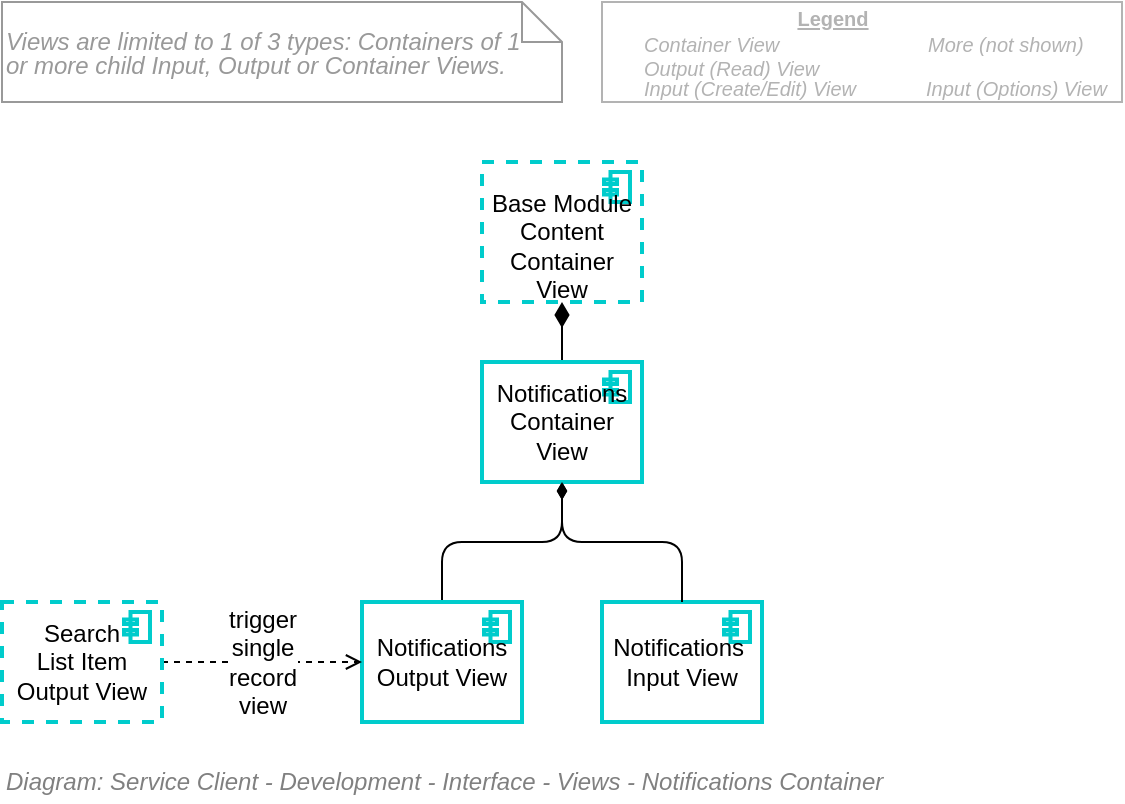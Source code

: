 <mxfile version="20.2.4" type="google"><diagram id="16qx7WDQ8oVDgxt2PFJ4" name="Page-1"><mxGraphModel grid="1" page="1" gridSize="10" guides="1" tooltips="1" connect="1" arrows="1" fold="1" pageScale="1" pageWidth="827" pageHeight="1169" math="0" shadow="0"><root><mxCell id="0"/><mxCell id="1" parent="0"/><mxCell id="FNPwwgqAFYYj4EhSlKJT-1" value="" style="html=1;endArrow=diamondThin;endFill=1;endSize=10;strokeColor=#000000;fontSize=10;entryX=0.5;entryY=1;entryDx=0;entryDy=0;entryPerimeter=0;exitX=0.5;exitY=0;exitDx=0;exitDy=0;exitPerimeter=0;" edge="1" parent="1" source="FNPwwgqAFYYj4EhSlKJT-5" target="FNPwwgqAFYYj4EhSlKJT-2"><mxGeometry width="160" relative="1" as="geometry"><mxPoint x="310" y="450" as="sourcePoint"/><mxPoint x="670" y="300" as="targetPoint"/></mxGeometry></mxCell><mxCell id="FNPwwgqAFYYj4EhSlKJT-2" value="&lt;span style=&quot;font-size: 12px ; line-height: 90%&quot;&gt;&lt;br&gt;Base Module Content&lt;br&gt;Container View&lt;br style=&quot;font-size: 12px&quot;&gt;&lt;/span&gt;" style="html=1;outlineConnect=0;whiteSpace=wrap;fillColor=none;strokeColor=#00CCCC;shape=mxgraph.archimate3.application;appType=comp;archiType=square;fontSize=12;verticalAlign=middle;container=1;collapsible=0;strokeWidth=2;dashed=1;" vertex="1" parent="1"><mxGeometry x="360" y="260" width="80" height="70" as="geometry"/></mxCell><mxCell id="FNPwwgqAFYYj4EhSlKJT-3" value="" style="shape=image;html=1;verticalAlign=top;verticalLabelPosition=bottom;labelBackgroundColor=#ffffff;imageAspect=0;aspect=fixed;image=https://cdn1.iconfinder.com/data/icons/material-core/18/check-box-outline-blank-128.png;strokeColor=#00CCCC;strokeWidth=2;fillColor=none;fontSize=12;align=left;" vertex="1" parent="FNPwwgqAFYYj4EhSlKJT-2"><mxGeometry width="20" height="20" as="geometry"/></mxCell><mxCell id="FNPwwgqAFYYj4EhSlKJT-4" style="edgeStyle=orthogonalEdgeStyle;rounded=1;orthogonalLoop=1;jettySize=auto;html=1;startArrow=diamondThin;startFill=1;endArrow=none;endFill=0;fontSize=12;exitX=0.5;exitY=1;exitDx=0;exitDy=0;exitPerimeter=0;" edge="1" parent="1" source="FNPwwgqAFYYj4EhSlKJT-5" target="FNPwwgqAFYYj4EhSlKJT-9"><mxGeometry relative="1" as="geometry"/></mxCell><mxCell id="FNPwwgqAFYYj4EhSlKJT-5" value="&lt;span style=&quot;font-size: 12px ; line-height: 90%&quot;&gt;Notifications&lt;br&gt;Container&lt;br&gt;View&lt;br style=&quot;font-size: 12px&quot;&gt;&lt;/span&gt;" style="html=1;outlineConnect=0;whiteSpace=wrap;fillColor=none;strokeColor=#00CCCC;shape=mxgraph.archimate3.application;appType=comp;archiType=square;fontSize=12;verticalAlign=middle;container=1;collapsible=0;strokeWidth=2;" vertex="1" parent="1"><mxGeometry x="360" y="360" width="80" height="60" as="geometry"/></mxCell><mxCell id="FNPwwgqAFYYj4EhSlKJT-6" value="" style="shape=image;html=1;verticalAlign=top;verticalLabelPosition=bottom;labelBackgroundColor=#ffffff;imageAspect=0;aspect=fixed;image=https://cdn1.iconfinder.com/data/icons/material-core/18/check-box-outline-blank-128.png;strokeColor=#00CCCC;strokeWidth=2;fillColor=none;fontSize=12;align=left;" vertex="1" parent="FNPwwgqAFYYj4EhSlKJT-5"><mxGeometry width="20" height="20" as="geometry"/></mxCell><mxCell id="FNPwwgqAFYYj4EhSlKJT-7" value="&lt;span style=&quot;font-size: 12px&quot;&gt;Notifications&amp;nbsp;&lt;/span&gt;&lt;span style=&quot;font-size: 12px&quot;&gt;&lt;br style=&quot;font-size: 12px&quot;&gt;&lt;/span&gt;&lt;span style=&quot;font-size: 12px&quot;&gt;Input View&lt;br style=&quot;font-size: 12px&quot;&gt;&lt;/span&gt;" style="html=1;outlineConnect=0;whiteSpace=wrap;fillColor=none;strokeColor=#00CCCC;shape=mxgraph.archimate3.application;appType=comp;archiType=square;fontSize=12;verticalAlign=middle;container=1;collapsible=0;strokeWidth=2;" vertex="1" parent="1"><mxGeometry x="420" y="480" width="80" height="60" as="geometry"/></mxCell><mxCell id="FNPwwgqAFYYj4EhSlKJT-8" value="" style="shape=image;html=1;verticalAlign=top;verticalLabelPosition=bottom;labelBackgroundColor=#ffffff;imageAspect=0;aspect=fixed;image=https://cdn3.iconfinder.com/data/icons/arrow-and-interface-4/28/input-2-128.png;strokeColor=#00CCCC;strokeWidth=2;fillColor=none;fontSize=12;align=left;" vertex="1" parent="FNPwwgqAFYYj4EhSlKJT-7"><mxGeometry y="-0.003" width="17.143" height="17.143" as="geometry"/></mxCell><mxCell id="FNPwwgqAFYYj4EhSlKJT-9" value="&lt;span style=&quot;font-size: 12px&quot;&gt;Notifications&lt;/span&gt;&lt;span style=&quot;font-size: 12px&quot;&gt;&lt;br style=&quot;font-size: 12px&quot;&gt;&lt;/span&gt;&lt;span style=&quot;font-size: 12px&quot;&gt;Output View&lt;br style=&quot;font-size: 12px&quot;&gt;&lt;/span&gt;" style="html=1;outlineConnect=0;whiteSpace=wrap;fillColor=none;strokeColor=#00CCCC;shape=mxgraph.archimate3.application;appType=comp;archiType=square;fontSize=12;verticalAlign=middle;container=1;collapsible=0;strokeWidth=2;" vertex="1" parent="1"><mxGeometry x="300" y="480" width="80" height="60" as="geometry"/></mxCell><mxCell id="FNPwwgqAFYYj4EhSlKJT-10" value="" style="shape=image;html=1;verticalAlign=top;verticalLabelPosition=bottom;labelBackgroundColor=#ffffff;imageAspect=0;aspect=fixed;image=https://cdn1.iconfinder.com/data/icons/essential-pack-3/24/82.output-128.png;strokeColor=#00CCCC;strokeWidth=2;fillColor=none;fontSize=12;align=left;" vertex="1" parent="FNPwwgqAFYYj4EhSlKJT-9"><mxGeometry y="-0.006" width="17.143" height="17.143" as="geometry"/></mxCell><mxCell id="FNPwwgqAFYYj4EhSlKJT-11" style="edgeStyle=orthogonalEdgeStyle;rounded=1;orthogonalLoop=1;jettySize=auto;html=1;startArrow=diamondThin;startFill=1;endArrow=none;endFill=0;fontSize=12;exitX=0.5;exitY=1;exitDx=0;exitDy=0;exitPerimeter=0;entryX=0.5;entryY=0;entryDx=0;entryDy=0;entryPerimeter=0;" edge="1" parent="1" source="FNPwwgqAFYYj4EhSlKJT-5" target="FNPwwgqAFYYj4EhSlKJT-7"><mxGeometry relative="1" as="geometry"><mxPoint x="410" y="430" as="sourcePoint"/><mxPoint x="350" y="490" as="targetPoint"/></mxGeometry></mxCell><mxCell id="FNPwwgqAFYYj4EhSlKJT-12" value="trigger&lt;br&gt;single&lt;br&gt;record&lt;br&gt;view" style="edgeStyle=orthogonalEdgeStyle;rounded=1;orthogonalLoop=1;jettySize=auto;html=1;startArrow=none;startFill=0;endArrow=open;endFill=0;fontSize=12;dashed=1;" edge="1" parent="1" source="FNPwwgqAFYYj4EhSlKJT-13" target="FNPwwgqAFYYj4EhSlKJT-9"><mxGeometry relative="1" as="geometry"/></mxCell><mxCell id="FNPwwgqAFYYj4EhSlKJT-13" value="&lt;font style=&quot;font-size: 12px&quot;&gt;Search&lt;br&gt;List Item Output View&lt;/font&gt;" style="html=1;outlineConnect=0;whiteSpace=wrap;fillColor=none;strokeColor=#00CCCC;shape=mxgraph.archimate3.application;appType=comp;archiType=square;fontSize=8;verticalAlign=middle;container=1;collapsible=0;strokeWidth=2;dashed=1;" vertex="1" parent="1"><mxGeometry x="120" y="480" width="80" height="60" as="geometry"/></mxCell><mxCell id="FNPwwgqAFYYj4EhSlKJT-14" value="" style="shape=image;html=1;verticalAlign=top;verticalLabelPosition=bottom;labelBackgroundColor=none;imageAspect=0;aspect=fixed;image=https://cdn4.iconfinder.com/data/icons/free-ui/64/v-35-128.png;strokeColor=#000000;strokeWidth=3;fillColor=#99FFFF;fontSize=12;fontColor=#000000;align=left;" vertex="1" parent="FNPwwgqAFYYj4EhSlKJT-13"><mxGeometry y="-1.43" width="20" height="20" as="geometry"/></mxCell><mxCell id="FNPwwgqAFYYj4EhSlKJT-15" value="" style="shape=image;html=1;verticalAlign=top;verticalLabelPosition=bottom;labelBackgroundColor=#ffffff;imageAspect=0;aspect=fixed;image=https://cdn2.iconfinder.com/data/icons/font-awesome/1792/ellipsis-h-128.png;strokeColor=#000000;strokeWidth=2;fillColor=#D4E1F5;fontSize=12;fontColor=#000000;opacity=80;align=left;" vertex="1" parent="1"><mxGeometry x="571.667" y="207" width="10.0" height="10.0" as="geometry"/></mxCell><mxCell id="FNPwwgqAFYYj4EhSlKJT-16" value="" style="shape=image;html=1;verticalAlign=top;verticalLabelPosition=bottom;labelBackgroundColor=#ffffff;imageAspect=0;aspect=fixed;image=https://cdn2.iconfinder.com/data/icons/font-awesome/1792/ellipsis-h-128.png;strokeColor=#000000;strokeWidth=2;fillColor=#D4E1F5;fontSize=12;fontColor=#000000;opacity=80;align=left;" vertex="1" parent="1"><mxGeometry x="571.667" y="207" width="10.0" height="10.0" as="geometry"/></mxCell><mxCell id="FNPwwgqAFYYj4EhSlKJT-17" value="" style="shape=image;html=1;verticalAlign=top;verticalLabelPosition=bottom;labelBackgroundColor=#ffffff;imageAspect=0;aspect=fixed;image=https://cdn2.iconfinder.com/data/icons/font-awesome/1792/ellipsis-h-128.png;strokeColor=#000000;strokeWidth=2;fillColor=#D4E1F5;fontSize=12;fontColor=#000000;opacity=80;align=left;" vertex="1" parent="1"><mxGeometry x="581.667" y="217" width="10.0" height="10.0" as="geometry"/></mxCell><mxCell id="FNPwwgqAFYYj4EhSlKJT-18" value="" style="rounded=0;whiteSpace=wrap;html=1;fontSize=10;align=left;container=1;collapsible=0;fontColor=#B3B3B3;strokeColor=#B3B3B3;" vertex="1" parent="1"><mxGeometry x="420" y="180" width="260" height="50" as="geometry"/></mxCell><mxCell id="FNPwwgqAFYYj4EhSlKJT-19" value="Container View" style="text;html=1;strokeColor=none;fillColor=none;align=left;verticalAlign=middle;whiteSpace=wrap;rounded=0;fontSize=10;fontStyle=2;fontColor=#B3B3B3;" vertex="1" parent="FNPwwgqAFYYj4EhSlKJT-18"><mxGeometry x="18.811" y="16.667" width="111.189" height="8.333" as="geometry"/></mxCell><mxCell id="FNPwwgqAFYYj4EhSlKJT-20" value="Output (Read) View" style="text;html=1;strokeColor=none;fillColor=none;align=left;verticalAlign=middle;whiteSpace=wrap;rounded=0;fontSize=10;fontStyle=2;fontColor=#B3B3B3;" vertex="1" parent="FNPwwgqAFYYj4EhSlKJT-18"><mxGeometry x="18.806" y="30.0" width="111.194" height="6.33" as="geometry"/></mxCell><mxCell id="FNPwwgqAFYYj4EhSlKJT-21" value="Input (Create/Edit) View" style="text;html=1;strokeColor=none;fillColor=none;align=left;verticalAlign=middle;whiteSpace=wrap;rounded=0;fontSize=10;fontStyle=2;fontColor=#B3B3B3;" vertex="1" parent="FNPwwgqAFYYj4EhSlKJT-18"><mxGeometry x="18.811" y="39.333" width="111.189" height="8.333" as="geometry"/></mxCell><mxCell id="FNPwwgqAFYYj4EhSlKJT-22" value="Legend" style="text;html=1;strokeColor=none;fillColor=none;align=center;verticalAlign=middle;whiteSpace=wrap;rounded=0;fontSize=10;fontStyle=5;fontColor=#B3B3B3;" vertex="1" parent="FNPwwgqAFYYj4EhSlKJT-18"><mxGeometry x="28.805" width="172.828" height="16.667" as="geometry"/></mxCell><mxCell id="FNPwwgqAFYYj4EhSlKJT-23" value="" style="shape=image;html=1;verticalAlign=top;verticalLabelPosition=bottom;labelBackgroundColor=#ffffff;imageAspect=0;aspect=fixed;image=https://cdn1.iconfinder.com/data/icons/material-core/18/check-box-outline-blank-128.png;strokeColor=#00CCCC;strokeWidth=2;fillColor=none;fontSize=12;align=left;" vertex="1" parent="FNPwwgqAFYYj4EhSlKJT-18"><mxGeometry x="3.498" y="15.83" width="10.0" height="10.0" as="geometry"/></mxCell><mxCell id="FNPwwgqAFYYj4EhSlKJT-24" value="" style="shape=image;html=1;verticalAlign=top;verticalLabelPosition=bottom;labelBackgroundColor=#ffffff;imageAspect=0;aspect=fixed;image=https://cdn3.iconfinder.com/data/icons/arrow-and-interface-4/28/input-2-128.png;strokeColor=#00CCCC;strokeWidth=2;fillColor=none;fontSize=12;align=left;" vertex="1" parent="FNPwwgqAFYYj4EhSlKJT-18"><mxGeometry x="3.498" y="39.33" width="10.0" height="10.0" as="geometry"/></mxCell><mxCell id="FNPwwgqAFYYj4EhSlKJT-25" value="" style="shape=image;html=1;verticalAlign=top;verticalLabelPosition=bottom;labelBackgroundColor=#ffffff;imageAspect=0;aspect=fixed;image=https://cdn1.iconfinder.com/data/icons/essential-pack-3/24/82.output-128.png;strokeColor=#00CCCC;strokeWidth=2;fillColor=none;fontSize=12;align=left;" vertex="1" parent="FNPwwgqAFYYj4EhSlKJT-18"><mxGeometry x="3.498" y="28.17" width="10.0" height="10.0" as="geometry"/></mxCell><mxCell id="FNPwwgqAFYYj4EhSlKJT-26" value="More (not shown)" style="text;html=1;strokeColor=none;fillColor=none;align=left;verticalAlign=middle;whiteSpace=wrap;rounded=0;fontSize=10;fontStyle=2;fontColor=#B3B3B3;" vertex="1" parent="FNPwwgqAFYYj4EhSlKJT-18"><mxGeometry x="161.481" y="18.0" width="98.519" height="6.67" as="geometry"/></mxCell><mxCell id="FNPwwgqAFYYj4EhSlKJT-27" value="" style="shape=image;html=1;verticalAlign=top;verticalLabelPosition=bottom;labelBackgroundColor=none;imageAspect=0;aspect=fixed;image=https://cdn4.iconfinder.com/data/icons/free-ui/64/v-35-128.png;strokeColor=#000000;strokeWidth=3;fillColor=#99FFFF;fontSize=12;fontColor=#000000;align=left;" vertex="1" parent="FNPwwgqAFYYj4EhSlKJT-18"><mxGeometry x="141.667" y="38.0" width="10.0" height="10.0" as="geometry"/></mxCell><mxCell id="FNPwwgqAFYYj4EhSlKJT-28" value="Input (Options) View" style="text;html=1;strokeColor=none;fillColor=none;align=left;verticalAlign=middle;whiteSpace=wrap;rounded=0;fontSize=10;fontStyle=2;fontColor=#B3B3B3;" vertex="1" parent="FNPwwgqAFYYj4EhSlKJT-18"><mxGeometry x="160.003" y="40.0" width="98.519" height="6.67" as="geometry"/></mxCell><mxCell id="FNPwwgqAFYYj4EhSlKJT-29" value="" style="shape=image;html=1;verticalAlign=top;verticalLabelPosition=bottom;labelBackgroundColor=#ffffff;imageAspect=0;aspect=fixed;image=https://cdn2.iconfinder.com/data/icons/font-awesome/1792/ellipsis-h-128.png;strokeColor=#000000;strokeWidth=2;fillColor=#D4E1F5;fontSize=12;fontColor=#000000;opacity=80;align=left;" vertex="1" parent="FNPwwgqAFYYj4EhSlKJT-18"><mxGeometry x="141.667" y="18" width="10.0" height="10.0" as="geometry"/></mxCell><mxCell id="FNPwwgqAFYYj4EhSlKJT-30" value="" style="group;spacingRight=21;" connectable="0" vertex="1" parent="1"><mxGeometry x="120" y="180" width="560" height="50" as="geometry"/></mxCell><UserObject label="&lt;p style=&quot;line-height: 100%&quot;&gt;Views are limited to 1 of 3 types: Containers of 1 or more child Input, Output or Container Views.&lt;/p&gt;" link="https://drive.google.com/file/d/1oMV0IeGAAscQwm4mQmpwyKH3BHNU0Zv-/view?usp=sharing" id="FNPwwgqAFYYj4EhSlKJT-31"><mxCell style="shape=note;size=20;whiteSpace=wrap;html=1;strokeWidth=1;fillColor=none;fontSize=12;align=left;fontStyle=2;strokeColor=#999999;fontColor=#999999;spacingRight=8;verticalAlign=middle;" vertex="1" parent="FNPwwgqAFYYj4EhSlKJT-30"><mxGeometry width="280" height="50" as="geometry"/></mxCell></UserObject><mxCell id="FNPwwgqAFYYj4EhSlKJT-32" value="&lt;font style=&quot;font-size: 12px&quot;&gt;Diagram: Service Client - Development - Interface - Views - Notifications Container&lt;/font&gt;" style="text;strokeColor=none;fillColor=none;html=1;fontSize=12;fontStyle=2;verticalAlign=middle;align=left;shadow=0;glass=0;comic=0;opacity=30;fontColor=#808080;" vertex="1" parent="1"><mxGeometry x="120" y="560" width="520" height="20" as="geometry"/></mxCell></root></mxGraphModel></diagram></mxfile>